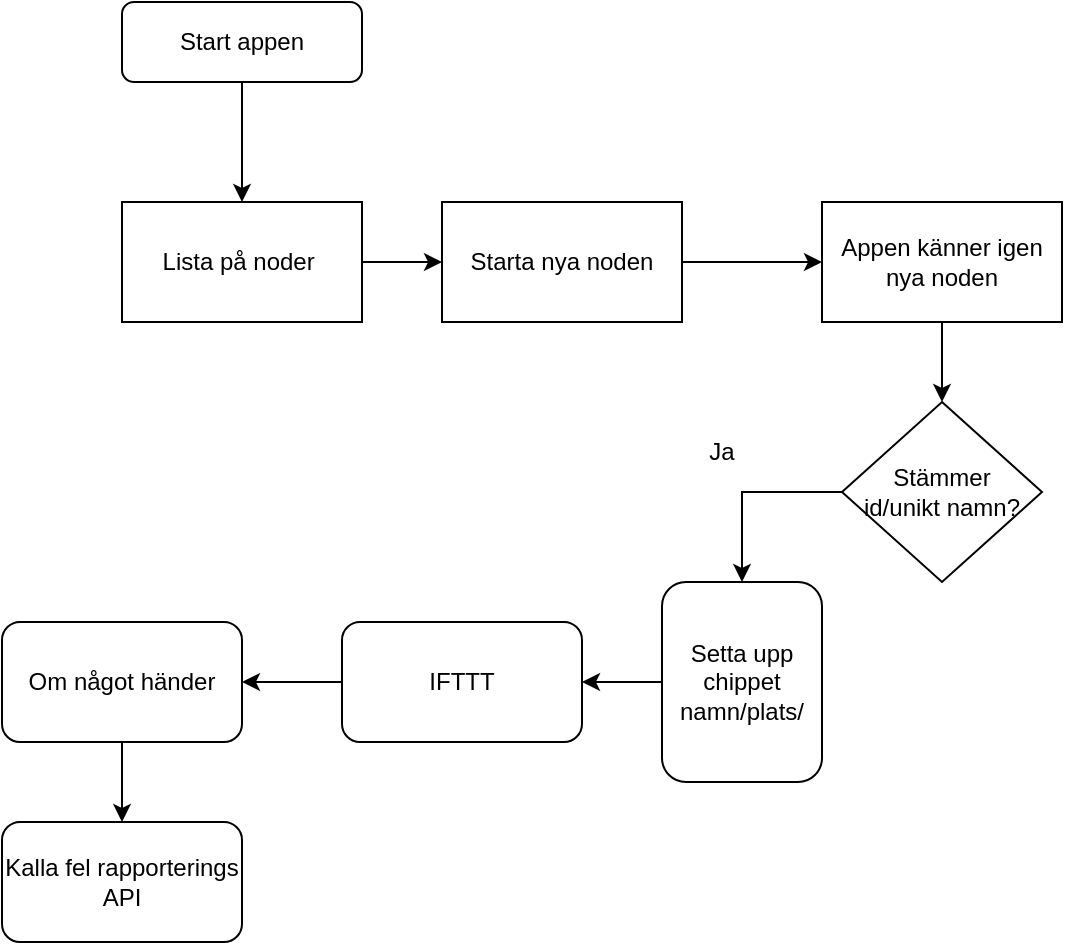 <mxfile version="16.4.6" type="github">
  <diagram id="C5RBs43oDa-KdzZeNtuy" name="Page-1">
    <mxGraphModel dx="1422" dy="768" grid="1" gridSize="10" guides="1" tooltips="1" connect="1" arrows="1" fold="1" page="1" pageScale="1" pageWidth="827" pageHeight="1169" math="0" shadow="0">
      <root>
        <mxCell id="WIyWlLk6GJQsqaUBKTNV-0" />
        <mxCell id="WIyWlLk6GJQsqaUBKTNV-1" parent="WIyWlLk6GJQsqaUBKTNV-0" />
        <mxCell id="6hEZ1i3EI1UbbZximHnQ-0" style="edgeStyle=orthogonalEdgeStyle;rounded=0;orthogonalLoop=1;jettySize=auto;html=1;" edge="1" parent="WIyWlLk6GJQsqaUBKTNV-1" source="WIyWlLk6GJQsqaUBKTNV-3" target="6hEZ1i3EI1UbbZximHnQ-1">
          <mxGeometry relative="1" as="geometry">
            <mxPoint x="220" y="260" as="targetPoint" />
          </mxGeometry>
        </mxCell>
        <mxCell id="WIyWlLk6GJQsqaUBKTNV-3" value="Start appen" style="rounded=1;whiteSpace=wrap;html=1;fontSize=12;glass=0;strokeWidth=1;shadow=0;" parent="WIyWlLk6GJQsqaUBKTNV-1" vertex="1">
          <mxGeometry x="160" y="80" width="120" height="40" as="geometry" />
        </mxCell>
        <mxCell id="6hEZ1i3EI1UbbZximHnQ-17" style="edgeStyle=orthogonalEdgeStyle;rounded=0;orthogonalLoop=1;jettySize=auto;html=1;entryX=0;entryY=0.5;entryDx=0;entryDy=0;" edge="1" parent="WIyWlLk6GJQsqaUBKTNV-1" source="6hEZ1i3EI1UbbZximHnQ-1" target="6hEZ1i3EI1UbbZximHnQ-5">
          <mxGeometry relative="1" as="geometry">
            <mxPoint x="310" y="210" as="targetPoint" />
          </mxGeometry>
        </mxCell>
        <mxCell id="6hEZ1i3EI1UbbZximHnQ-1" value="Lista på noder&amp;nbsp;" style="rounded=0;whiteSpace=wrap;html=1;" vertex="1" parent="WIyWlLk6GJQsqaUBKTNV-1">
          <mxGeometry x="160" y="180" width="120" height="60" as="geometry" />
        </mxCell>
        <mxCell id="6hEZ1i3EI1UbbZximHnQ-7" style="edgeStyle=orthogonalEdgeStyle;rounded=0;orthogonalLoop=1;jettySize=auto;html=1;" edge="1" parent="WIyWlLk6GJQsqaUBKTNV-1" source="6hEZ1i3EI1UbbZximHnQ-5" target="6hEZ1i3EI1UbbZximHnQ-8">
          <mxGeometry relative="1" as="geometry">
            <mxPoint x="220" y="430" as="targetPoint" />
          </mxGeometry>
        </mxCell>
        <mxCell id="6hEZ1i3EI1UbbZximHnQ-5" value="Starta nya noden" style="rounded=0;whiteSpace=wrap;html=1;" vertex="1" parent="WIyWlLk6GJQsqaUBKTNV-1">
          <mxGeometry x="320" y="180" width="120" height="60" as="geometry" />
        </mxCell>
        <mxCell id="6hEZ1i3EI1UbbZximHnQ-10" style="edgeStyle=orthogonalEdgeStyle;rounded=0;orthogonalLoop=1;jettySize=auto;html=1;entryX=0.5;entryY=0;entryDx=0;entryDy=0;" edge="1" parent="WIyWlLk6GJQsqaUBKTNV-1" source="6hEZ1i3EI1UbbZximHnQ-8" target="6hEZ1i3EI1UbbZximHnQ-9">
          <mxGeometry relative="1" as="geometry" />
        </mxCell>
        <mxCell id="6hEZ1i3EI1UbbZximHnQ-8" value="Appen känner igen nya noden" style="rounded=0;whiteSpace=wrap;html=1;" vertex="1" parent="WIyWlLk6GJQsqaUBKTNV-1">
          <mxGeometry x="510" y="180" width="120" height="60" as="geometry" />
        </mxCell>
        <mxCell id="6hEZ1i3EI1UbbZximHnQ-13" style="edgeStyle=orthogonalEdgeStyle;rounded=0;orthogonalLoop=1;jettySize=auto;html=1;exitX=0;exitY=0.5;exitDx=0;exitDy=0;" edge="1" parent="WIyWlLk6GJQsqaUBKTNV-1" source="6hEZ1i3EI1UbbZximHnQ-9">
          <mxGeometry relative="1" as="geometry">
            <mxPoint x="470" y="370" as="targetPoint" />
            <Array as="points">
              <mxPoint x="470" y="325" />
            </Array>
          </mxGeometry>
        </mxCell>
        <mxCell id="6hEZ1i3EI1UbbZximHnQ-9" value="Stämmer&lt;br&gt;id/unikt namn?" style="rhombus;whiteSpace=wrap;html=1;" vertex="1" parent="WIyWlLk6GJQsqaUBKTNV-1">
          <mxGeometry x="520" y="280" width="100" height="90" as="geometry" />
        </mxCell>
        <mxCell id="6hEZ1i3EI1UbbZximHnQ-14" value="Ja&lt;br&gt;" style="text;html=1;strokeColor=none;fillColor=none;align=center;verticalAlign=middle;whiteSpace=wrap;rounded=0;" vertex="1" parent="WIyWlLk6GJQsqaUBKTNV-1">
          <mxGeometry x="430" y="290" width="60" height="30" as="geometry" />
        </mxCell>
        <mxCell id="6hEZ1i3EI1UbbZximHnQ-20" value="" style="edgeStyle=orthogonalEdgeStyle;rounded=0;orthogonalLoop=1;jettySize=auto;html=1;" edge="1" parent="WIyWlLk6GJQsqaUBKTNV-1" source="6hEZ1i3EI1UbbZximHnQ-16" target="6hEZ1i3EI1UbbZximHnQ-19">
          <mxGeometry relative="1" as="geometry" />
        </mxCell>
        <mxCell id="6hEZ1i3EI1UbbZximHnQ-16" value="Setta upp chippet&lt;br&gt;namn/plats/" style="rounded=1;whiteSpace=wrap;html=1;" vertex="1" parent="WIyWlLk6GJQsqaUBKTNV-1">
          <mxGeometry x="430" y="370" width="80" height="100" as="geometry" />
        </mxCell>
        <mxCell id="6hEZ1i3EI1UbbZximHnQ-22" value="" style="edgeStyle=orthogonalEdgeStyle;rounded=0;orthogonalLoop=1;jettySize=auto;html=1;" edge="1" parent="WIyWlLk6GJQsqaUBKTNV-1" source="6hEZ1i3EI1UbbZximHnQ-19" target="6hEZ1i3EI1UbbZximHnQ-21">
          <mxGeometry relative="1" as="geometry" />
        </mxCell>
        <mxCell id="6hEZ1i3EI1UbbZximHnQ-19" value="IFTTT" style="whiteSpace=wrap;html=1;rounded=1;" vertex="1" parent="WIyWlLk6GJQsqaUBKTNV-1">
          <mxGeometry x="270" y="390" width="120" height="60" as="geometry" />
        </mxCell>
        <mxCell id="6hEZ1i3EI1UbbZximHnQ-24" value="" style="edgeStyle=orthogonalEdgeStyle;rounded=0;orthogonalLoop=1;jettySize=auto;html=1;" edge="1" parent="WIyWlLk6GJQsqaUBKTNV-1" source="6hEZ1i3EI1UbbZximHnQ-21" target="6hEZ1i3EI1UbbZximHnQ-23">
          <mxGeometry relative="1" as="geometry" />
        </mxCell>
        <mxCell id="6hEZ1i3EI1UbbZximHnQ-21" value="Om något händer" style="whiteSpace=wrap;html=1;rounded=1;" vertex="1" parent="WIyWlLk6GJQsqaUBKTNV-1">
          <mxGeometry x="100" y="390" width="120" height="60" as="geometry" />
        </mxCell>
        <mxCell id="6hEZ1i3EI1UbbZximHnQ-23" value="Kalla fel rapporterings API" style="rounded=1;whiteSpace=wrap;html=1;" vertex="1" parent="WIyWlLk6GJQsqaUBKTNV-1">
          <mxGeometry x="100" y="490" width="120" height="60" as="geometry" />
        </mxCell>
      </root>
    </mxGraphModel>
  </diagram>
</mxfile>
